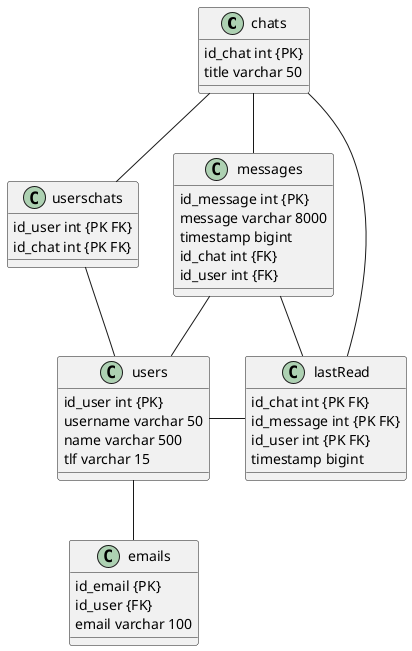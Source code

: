 @startuml
'https://plantuml.com/class-diagram

chats -- userschats
chats -- messages
chats --- lastRead

userschats -- users

messages -- users
messages -- lastRead

users - lastRead
users -- emails

class chats{
    id_chat int {PK}
    title varchar 50
}

class userschats{
    id_user int {PK FK}
    id_chat int {PK FK}
}

class messages {
    id_message int {PK}
    message varchar 8000
    timestamp bigint
    id_chat int {FK}
    id_user int {FK}

}

class lastRead{
    id_chat int {PK FK}
    id_message int {PK FK}
    id_user int {PK FK}
    timestamp bigint
}

class users {
    id_user int {PK}
    username varchar 50
    name varchar 500
    tlf varchar 15
}

class emails {
    id_email {PK}
    id_user {FK}
    email varchar 100
}

@enduml